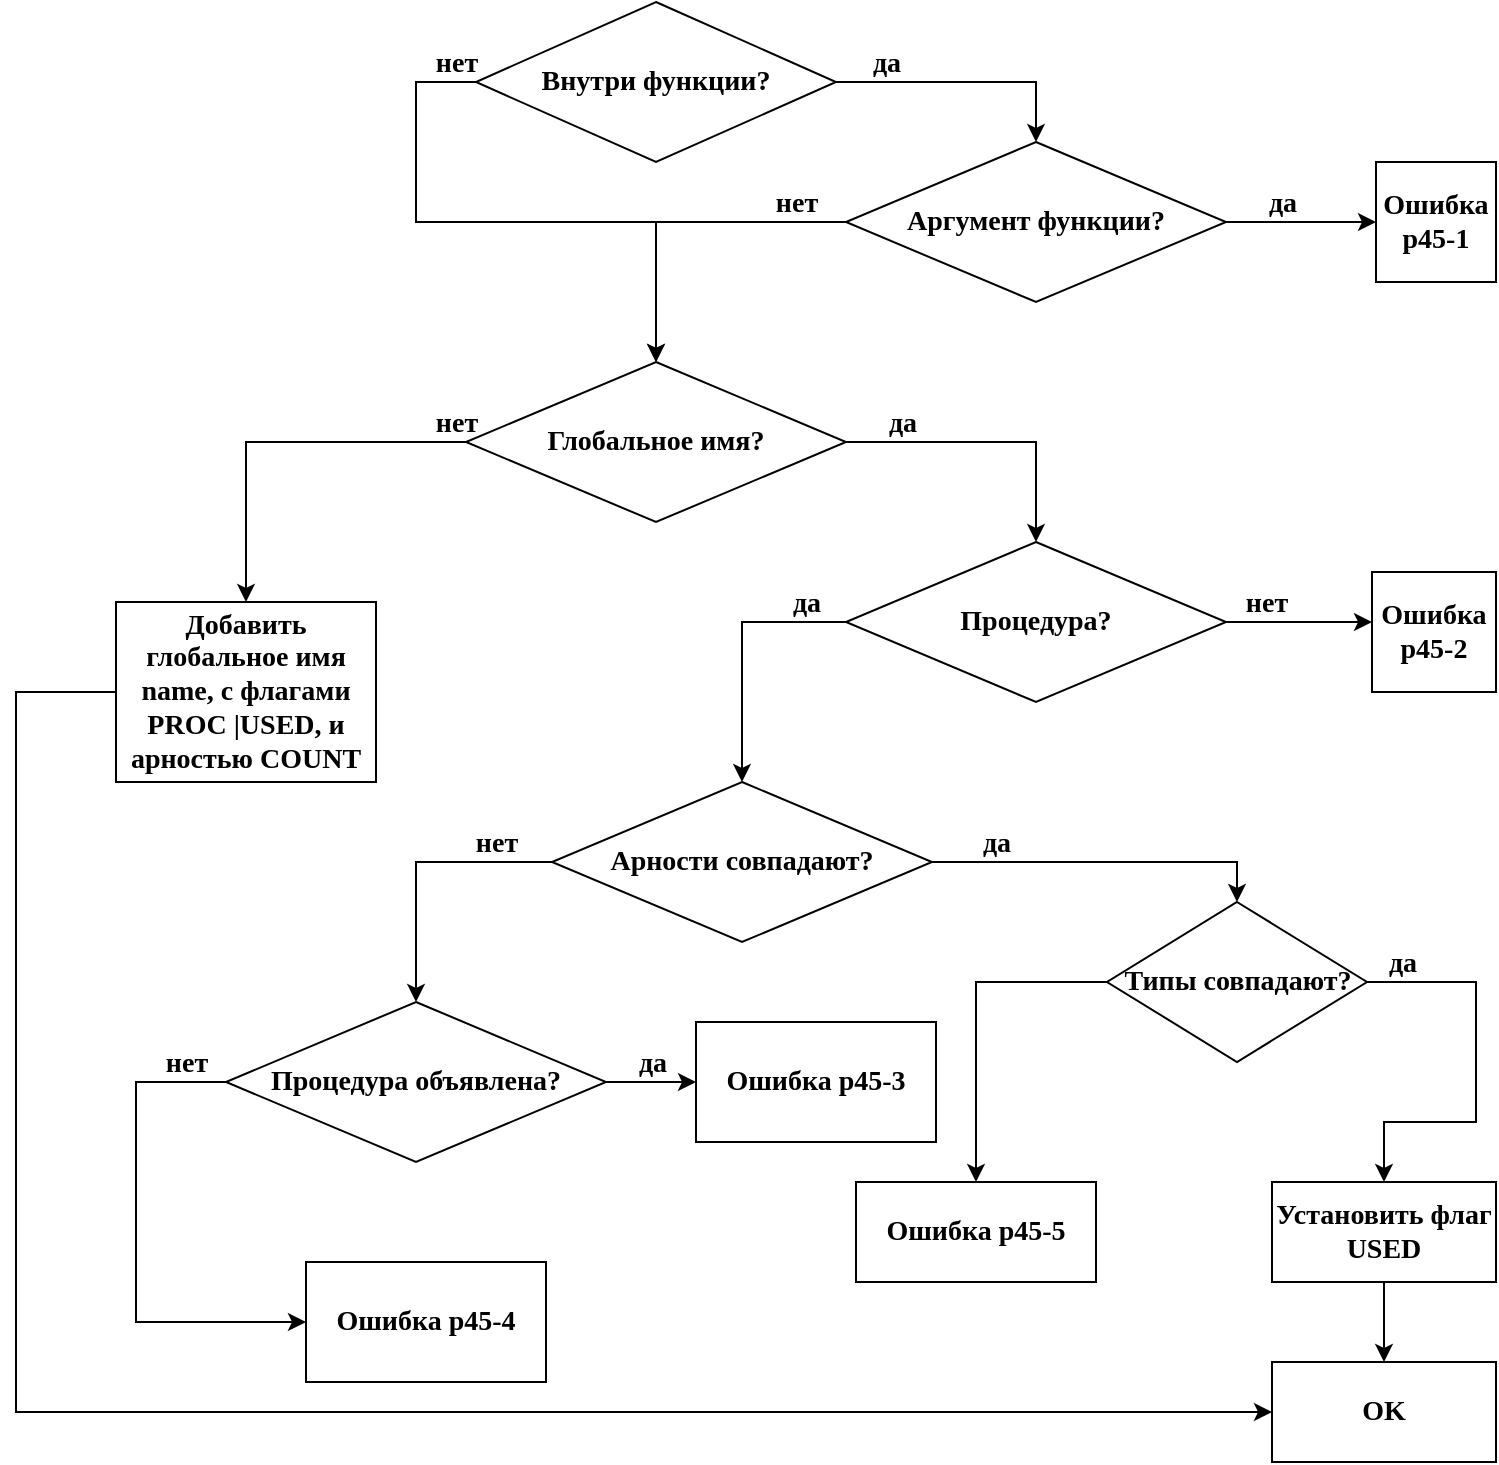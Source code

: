 <mxfile version="10.6.9" type="device"><diagram id="NNP1wuPMsDcuIXAYP004" name="Page-1"><mxGraphModel dx="1360" dy="762" grid="1" gridSize="10" guides="1" tooltips="1" connect="1" arrows="1" fold="1" page="1" pageScale="1" pageWidth="827" pageHeight="1169" math="0" shadow="0"><root><mxCell id="0"/><mxCell id="1" parent="0"/><mxCell id="y2ZI_nW9qVkKiNgpRveW-46" style="edgeStyle=orthogonalEdgeStyle;rounded=0;orthogonalLoop=1;jettySize=auto;html=1;exitX=1;exitY=0.5;exitDx=0;exitDy=0;entryX=0.5;entryY=0;entryDx=0;entryDy=0;fontFamily=Verdana;fontSize=14;align=center;fontStyle=1" edge="1" parent="1" source="y2ZI_nW9qVkKiNgpRveW-31" target="y2ZI_nW9qVkKiNgpRveW-42"><mxGeometry relative="1" as="geometry"/></mxCell><mxCell id="y2ZI_nW9qVkKiNgpRveW-56" style="edgeStyle=orthogonalEdgeStyle;rounded=0;orthogonalLoop=1;jettySize=auto;html=1;fontFamily=Verdana;fontSize=14;align=center;entryX=0.5;entryY=0;entryDx=0;entryDy=0;fontStyle=1" edge="1" parent="1" source="y2ZI_nW9qVkKiNgpRveW-31" target="y2ZI_nW9qVkKiNgpRveW-54"><mxGeometry relative="1" as="geometry"><mxPoint x="230" y="430" as="targetPoint"/><Array as="points"><mxPoint x="250" y="300"/><mxPoint x="250" y="370"/><mxPoint x="370" y="370"/></Array></mxGeometry></mxCell><mxCell id="y2ZI_nW9qVkKiNgpRveW-31" value="&lt;div style=&quot;text-align: center&quot;&gt;Внутри функции?&lt;/div&gt;" style="rhombus;whiteSpace=wrap;html=1;fillColor=none;gradientColor=none;fontFamily=Verdana;fontSize=14;align=center;fontStyle=1" vertex="1" parent="1"><mxGeometry x="280" y="260" width="180" height="80" as="geometry"/></mxCell><mxCell id="y2ZI_nW9qVkKiNgpRveW-41" value="" style="edgeStyle=orthogonalEdgeStyle;rounded=0;orthogonalLoop=1;jettySize=auto;html=1;fontFamily=Verdana;fontSize=14;entryX=0;entryY=0.5;entryDx=0;entryDy=0;align=center;fontStyle=1" edge="1" parent="1" source="y2ZI_nW9qVkKiNgpRveW-42" target="y2ZI_nW9qVkKiNgpRveW-79"><mxGeometry relative="1" as="geometry"><mxPoint x="710" y="370" as="targetPoint"/></mxGeometry></mxCell><mxCell id="y2ZI_nW9qVkKiNgpRveW-55" value="" style="edgeStyle=orthogonalEdgeStyle;rounded=0;orthogonalLoop=1;jettySize=auto;html=1;fontFamily=Verdana;fontSize=14;align=center;exitX=0;exitY=0.5;exitDx=0;exitDy=0;fontStyle=1" edge="1" parent="1" source="y2ZI_nW9qVkKiNgpRveW-42" target="y2ZI_nW9qVkKiNgpRveW-54"><mxGeometry relative="1" as="geometry"/></mxCell><mxCell id="y2ZI_nW9qVkKiNgpRveW-42" value="&lt;div style=&quot;text-align: center&quot;&gt;Аргумент функции?&lt;/div&gt;" style="rhombus;whiteSpace=wrap;html=1;fillColor=none;gradientColor=none;fontFamily=Verdana;fontSize=14;align=center;fontStyle=1" vertex="1" parent="1"><mxGeometry x="465" y="330" width="190" height="80" as="geometry"/></mxCell><mxCell id="y2ZI_nW9qVkKiNgpRveW-58" style="edgeStyle=orthogonalEdgeStyle;rounded=0;orthogonalLoop=1;jettySize=auto;html=1;exitX=0;exitY=0.5;exitDx=0;exitDy=0;fontFamily=Verdana;fontSize=14;align=center;fontStyle=1;entryX=0.5;entryY=0;entryDx=0;entryDy=0;" edge="1" parent="1" source="y2ZI_nW9qVkKiNgpRveW-54" target="y2ZI_nW9qVkKiNgpRveW-59"><mxGeometry relative="1" as="geometry"><mxPoint x="230" y="620" as="targetPoint"/><Array as="points"><mxPoint x="165" y="480"/></Array></mxGeometry></mxCell><mxCell id="y2ZI_nW9qVkKiNgpRveW-63" value="" style="edgeStyle=orthogonalEdgeStyle;rounded=0;orthogonalLoop=1;jettySize=auto;html=1;fontFamily=Verdana;fontSize=14;align=center;exitX=1;exitY=0.5;exitDx=0;exitDy=0;fontStyle=1" edge="1" parent="1" source="y2ZI_nW9qVkKiNgpRveW-54" target="y2ZI_nW9qVkKiNgpRveW-62"><mxGeometry relative="1" as="geometry"/></mxCell><mxCell id="y2ZI_nW9qVkKiNgpRveW-54" value="&lt;div style=&quot;text-align: center&quot;&gt;Глобальное имя?&lt;/div&gt;" style="rhombus;whiteSpace=wrap;html=1;fillColor=none;gradientColor=none;fontFamily=Verdana;fontSize=14;align=center;fontStyle=1" vertex="1" parent="1"><mxGeometry x="275" y="440" width="190" height="80" as="geometry"/></mxCell><mxCell id="y2ZI_nW9qVkKiNgpRveW-70" style="edgeStyle=orthogonalEdgeStyle;rounded=0;orthogonalLoop=1;jettySize=auto;html=1;exitX=1;exitY=0.5;exitDx=0;exitDy=0;fontFamily=Verdana;fontSize=14;align=center;fontStyle=1" edge="1" parent="1" source="y2ZI_nW9qVkKiNgpRveW-62" target="y2ZI_nW9qVkKiNgpRveW-71"><mxGeometry relative="1" as="geometry"><mxPoint x="720" y="570" as="targetPoint"/><Array as="points"><mxPoint x="760" y="570"/></Array></mxGeometry></mxCell><mxCell id="y2ZI_nW9qVkKiNgpRveW-83" value="" style="edgeStyle=orthogonalEdgeStyle;rounded=0;orthogonalLoop=1;jettySize=auto;html=1;fontFamily=Verdana;fontSize=14;align=center;exitX=0;exitY=0.5;exitDx=0;exitDy=0;fontStyle=1" edge="1" parent="1" source="y2ZI_nW9qVkKiNgpRveW-62" target="y2ZI_nW9qVkKiNgpRveW-82"><mxGeometry relative="1" as="geometry"/></mxCell><mxCell id="y2ZI_nW9qVkKiNgpRveW-62" value="&lt;div style=&quot;text-align: center&quot;&gt;Процедура?&lt;/div&gt;" style="rhombus;whiteSpace=wrap;html=1;fillColor=none;gradientColor=none;fontFamily=Verdana;fontSize=14;align=center;fontStyle=1" vertex="1" parent="1"><mxGeometry x="465" y="530" width="190" height="80" as="geometry"/></mxCell><mxCell id="y2ZI_nW9qVkKiNgpRveW-90" value="" style="edgeStyle=orthogonalEdgeStyle;rounded=0;orthogonalLoop=1;jettySize=auto;html=1;fontFamily=Verdana;fontSize=14;align=center;exitX=0;exitY=0.5;exitDx=0;exitDy=0;fontStyle=1" edge="1" parent="1" source="y2ZI_nW9qVkKiNgpRveW-82" target="y2ZI_nW9qVkKiNgpRveW-89"><mxGeometry relative="1" as="geometry"><Array as="points"><mxPoint x="250" y="690"/></Array></mxGeometry></mxCell><mxCell id="y2ZI_nW9qVkKiNgpRveW-108" style="edgeStyle=orthogonalEdgeStyle;rounded=0;orthogonalLoop=1;jettySize=auto;html=1;fontFamily=Verdana;fontSize=14;align=center;entryX=0.5;entryY=0;entryDx=0;entryDy=0;" edge="1" parent="1" source="y2ZI_nW9qVkKiNgpRveW-82" target="y2ZI_nW9qVkKiNgpRveW-109"><mxGeometry relative="1" as="geometry"><mxPoint x="700" y="690" as="targetPoint"/></mxGeometry></mxCell><mxCell id="y2ZI_nW9qVkKiNgpRveW-82" value="&lt;div style=&quot;text-align: center&quot;&gt;Арности совпадают?&lt;/div&gt;" style="rhombus;whiteSpace=wrap;html=1;fillColor=none;gradientColor=none;fontFamily=Verdana;fontSize=14;align=center;fontStyle=1" vertex="1" parent="1"><mxGeometry x="318" y="650" width="190" height="80" as="geometry"/></mxCell><mxCell id="y2ZI_nW9qVkKiNgpRveW-93" value="" style="edgeStyle=orthogonalEdgeStyle;rounded=0;orthogonalLoop=1;jettySize=auto;html=1;fontFamily=Verdana;fontSize=14;align=center;entryX=0;entryY=0.5;entryDx=0;entryDy=0;fontStyle=1" edge="1" parent="1" source="y2ZI_nW9qVkKiNgpRveW-89" target="y2ZI_nW9qVkKiNgpRveW-95"><mxGeometry relative="1" as="geometry"><mxPoint x="385" y="790" as="targetPoint"/></mxGeometry></mxCell><mxCell id="y2ZI_nW9qVkKiNgpRveW-89" value="&lt;div style=&quot;text-align: center&quot;&gt;Процедура объявлена?&lt;/div&gt;" style="rhombus;whiteSpace=wrap;html=1;fillColor=none;gradientColor=none;fontFamily=Verdana;fontSize=14;align=center;fontStyle=1" vertex="1" parent="1"><mxGeometry x="155" y="760" width="190" height="80" as="geometry"/></mxCell><mxCell id="y2ZI_nW9qVkKiNgpRveW-102" value="" style="edgeStyle=orthogonalEdgeStyle;rounded=0;orthogonalLoop=1;jettySize=auto;html=1;fontFamily=Verdana;fontSize=14;align=center;" edge="1" parent="1" source="y2ZI_nW9qVkKiNgpRveW-85" target="y2ZI_nW9qVkKiNgpRveW-101"><mxGeometry relative="1" as="geometry"/></mxCell><mxCell id="y2ZI_nW9qVkKiNgpRveW-85" value="&lt;div style=&quot;text-align: center&quot;&gt;Установить флаг USED&lt;/div&gt;" style="square;whiteSpace=wrap;html=1;fillColor=none;gradientColor=none;fontFamily=Verdana;fontSize=14;align=center;fontStyle=1" vertex="1" parent="1"><mxGeometry x="678" y="850" width="112" height="50" as="geometry"/></mxCell><mxCell id="y2ZI_nW9qVkKiNgpRveW-101" value="&lt;div style=&quot;text-align: center&quot;&gt;OK&lt;/div&gt;" style="square;whiteSpace=wrap;html=1;fillColor=none;gradientColor=none;fontFamily=Verdana;fontSize=14;align=center;fontStyle=1" vertex="1" parent="1"><mxGeometry x="678" y="940" width="112" height="50" as="geometry"/></mxCell><mxCell id="y2ZI_nW9qVkKiNgpRveW-44" value="да" style="text;html=1;resizable=0;points=[];autosize=1;align=center;verticalAlign=top;spacingTop=-4;fontSize=14;fontFamily=Verdana;fontStyle=1" vertex="1" parent="1"><mxGeometry x="667.5" y="350" width="30" height="20" as="geometry"/></mxCell><mxCell id="y2ZI_nW9qVkKiNgpRveW-45" value="нет" style="text;html=1;resizable=0;points=[];autosize=1;align=center;verticalAlign=top;spacingTop=-4;fontSize=14;fontFamily=Verdana;fontStyle=1" vertex="1" parent="1"><mxGeometry x="420" y="350" width="40" height="20" as="geometry"/></mxCell><mxCell id="y2ZI_nW9qVkKiNgpRveW-53" value="да" style="text;html=1;resizable=0;points=[];autosize=1;align=center;verticalAlign=top;spacingTop=-4;fontSize=14;fontFamily=Verdana;fontStyle=1" vertex="1" parent="1"><mxGeometry x="470" y="280" width="30" height="20" as="geometry"/></mxCell><mxCell id="y2ZI_nW9qVkKiNgpRveW-57" value="нет" style="text;html=1;resizable=0;points=[];autosize=1;align=center;verticalAlign=top;spacingTop=-4;fontSize=14;fontFamily=Verdana;fontStyle=1" vertex="1" parent="1"><mxGeometry x="250" y="280" width="40" height="20" as="geometry"/></mxCell><mxCell id="y2ZI_nW9qVkKiNgpRveW-100" style="edgeStyle=orthogonalEdgeStyle;rounded=0;orthogonalLoop=1;jettySize=auto;html=1;fontFamily=Verdana;fontSize=14;align=center;entryX=0;entryY=0.5;entryDx=0;entryDy=0;" edge="1" parent="1" source="y2ZI_nW9qVkKiNgpRveW-59" target="y2ZI_nW9qVkKiNgpRveW-101"><mxGeometry relative="1" as="geometry"><mxPoint x="550" y="970" as="targetPoint"/><Array as="points"><mxPoint x="50" y="605"/><mxPoint x="50" y="965"/></Array></mxGeometry></mxCell><mxCell id="y2ZI_nW9qVkKiNgpRveW-59" value="Добавить глобальное имя name, с флагами PROC |USED, и арностью COUNT" style="rounded=0;whiteSpace=wrap;html=1;fontFamily=Verdana;fontStyle=1;fontSize=14;" vertex="1" parent="1"><mxGeometry x="100" y="560" width="130" height="90" as="geometry"/></mxCell><mxCell id="y2ZI_nW9qVkKiNgpRveW-60" value="нет" style="text;html=1;resizable=0;points=[];autosize=1;align=center;verticalAlign=top;spacingTop=-4;fontSize=14;fontFamily=Verdana;fontStyle=1" vertex="1" parent="1"><mxGeometry x="250" y="460" width="40" height="20" as="geometry"/></mxCell><mxCell id="y2ZI_nW9qVkKiNgpRveW-67" value="да" style="text;html=1;resizable=0;points=[];autosize=1;align=center;verticalAlign=top;spacingTop=-4;fontSize=14;fontFamily=Verdana;fontStyle=1" vertex="1" parent="1"><mxGeometry x="430" y="550" width="30" height="20" as="geometry"/></mxCell><mxCell id="y2ZI_nW9qVkKiNgpRveW-71" value="Ошибка p45-2" style="square;rounded=0;whiteSpace=wrap;html=1;fontStyle=1;fontFamily=Verdana;fontSize=14;" vertex="1" parent="1"><mxGeometry x="728" y="545" width="62" height="60" as="geometry"/></mxCell><mxCell id="y2ZI_nW9qVkKiNgpRveW-72" value="нет" style="text;html=1;resizable=0;points=[];autosize=1;align=center;verticalAlign=top;spacingTop=-4;fontSize=14;fontFamily=Verdana;fontStyle=1" vertex="1" parent="1"><mxGeometry x="655" y="550" width="40" height="20" as="geometry"/></mxCell><mxCell id="y2ZI_nW9qVkKiNgpRveW-79" value="Ошибка p45-1&lt;br style=&quot;font-size: 14px&quot;&gt;" style="whiteSpace=wrap;html=1;aspect=fixed;fontFamily=Verdana;fontSize=14;fontStyle=1" vertex="1" parent="1"><mxGeometry x="730" y="340" width="60" height="60" as="geometry"/></mxCell><mxCell id="y2ZI_nW9qVkKiNgpRveW-88" value="да" style="text;html=1;resizable=0;points=[];autosize=1;align=center;verticalAlign=top;spacingTop=-4;fontSize=14;fontFamily=Verdana;fontStyle=1" vertex="1" parent="1"><mxGeometry x="525" y="670" width="30" height="20" as="geometry"/></mxCell><mxCell id="y2ZI_nW9qVkKiNgpRveW-91" value="нет" style="text;html=1;resizable=0;points=[];autosize=1;align=center;verticalAlign=top;spacingTop=-4;fontSize=14;fontFamily=Verdana;fontStyle=1" vertex="1" parent="1"><mxGeometry x="270" y="670" width="40" height="20" as="geometry"/></mxCell><mxCell id="y2ZI_nW9qVkKiNgpRveW-95" value="Ошибка p45-3" style="rounded=0;whiteSpace=wrap;html=1;fillColor=none;gradientColor=none;fontFamily=Verdana;fontSize=14;align=center;fontStyle=1" vertex="1" parent="1"><mxGeometry x="390" y="770" width="120" height="60" as="geometry"/></mxCell><mxCell id="y2ZI_nW9qVkKiNgpRveW-96" value="" style="edgeStyle=orthogonalEdgeStyle;rounded=0;orthogonalLoop=1;jettySize=auto;html=1;fontFamily=Verdana;fontSize=14;align=center;entryX=0;entryY=0.5;entryDx=0;entryDy=0;exitX=0;exitY=0.5;exitDx=0;exitDy=0;fontStyle=1" edge="1" parent="1" target="y2ZI_nW9qVkKiNgpRveW-97" source="y2ZI_nW9qVkKiNgpRveW-89"><mxGeometry relative="1" as="geometry"><mxPoint x="155" y="960" as="sourcePoint"/><mxPoint x="195" y="950" as="targetPoint"/><Array as="points"><mxPoint x="110" y="800"/><mxPoint x="110" y="920"/></Array></mxGeometry></mxCell><mxCell id="y2ZI_nW9qVkKiNgpRveW-97" value="Ошибка p45-4" style="rounded=0;whiteSpace=wrap;html=1;fillColor=none;gradientColor=none;fontFamily=Verdana;fontSize=14;align=center;fontStyle=1" vertex="1" parent="1"><mxGeometry x="195" y="890" width="120" height="60" as="geometry"/></mxCell><mxCell id="y2ZI_nW9qVkKiNgpRveW-98" value="да" style="text;html=1;resizable=0;points=[];autosize=1;align=center;verticalAlign=top;spacingTop=-4;fontSize=14;fontFamily=Verdana;fontStyle=1" vertex="1" parent="1"><mxGeometry x="352.5" y="780" width="30" height="20" as="geometry"/></mxCell><mxCell id="y2ZI_nW9qVkKiNgpRveW-99" value="нет" style="text;html=1;resizable=0;points=[];autosize=1;align=center;verticalAlign=top;spacingTop=-4;fontSize=14;fontFamily=Verdana;fontStyle=1" vertex="1" parent="1"><mxGeometry x="115" y="780" width="40" height="20" as="geometry"/></mxCell><mxCell id="y2ZI_nW9qVkKiNgpRveW-112" value="" style="edgeStyle=orthogonalEdgeStyle;rounded=0;orthogonalLoop=1;jettySize=auto;html=1;fontFamily=Verdana;fontSize=14;align=center;exitX=1;exitY=0.5;exitDx=0;exitDy=0;entryX=0.5;entryY=0;entryDx=0;entryDy=0;" edge="1" parent="1" source="y2ZI_nW9qVkKiNgpRveW-109" target="y2ZI_nW9qVkKiNgpRveW-85"><mxGeometry relative="1" as="geometry"><mxPoint x="805.5" y="750" as="targetPoint"/><Array as="points"><mxPoint x="780" y="750"/><mxPoint x="780" y="820"/><mxPoint x="734" y="820"/></Array></mxGeometry></mxCell><mxCell id="y2ZI_nW9qVkKiNgpRveW-115" value="" style="edgeStyle=orthogonalEdgeStyle;rounded=0;orthogonalLoop=1;jettySize=auto;html=1;fontFamily=Verdana;fontSize=14;align=center;exitX=0;exitY=0.5;exitDx=0;exitDy=0;" edge="1" parent="1" source="y2ZI_nW9qVkKiNgpRveW-109" target="y2ZI_nW9qVkKiNgpRveW-114"><mxGeometry relative="1" as="geometry"/></mxCell><mxCell id="y2ZI_nW9qVkKiNgpRveW-109" value="&lt;p&gt;&lt;font face=&quot;Verdana&quot; size=&quot;1&quot;&gt;&lt;b style=&quot;font-size: 14px&quot;&gt;Типы совпадают?&lt;/b&gt;&lt;/font&gt;&lt;/p&gt;" style="rhombus;whiteSpace=wrap;html=1;" vertex="1" parent="1"><mxGeometry x="595.5" y="710" width="130" height="80" as="geometry"/></mxCell><mxCell id="y2ZI_nW9qVkKiNgpRveW-114" value="&lt;p&gt;&lt;font face=&quot;Verdana&quot;&gt;&lt;span style=&quot;font-size: 14px&quot;&gt;&lt;b&gt;Ошибка p45-5&lt;/b&gt;&lt;/span&gt;&lt;/font&gt;&lt;/p&gt;" style="square;whiteSpace=wrap;html=1;" vertex="1" parent="1"><mxGeometry x="470" y="850" width="120" height="50" as="geometry"/></mxCell><mxCell id="y2ZI_nW9qVkKiNgpRveW-113" value="да" style="text;html=1;resizable=0;points=[];autosize=1;align=center;verticalAlign=top;spacingTop=-4;fontSize=14;fontFamily=Verdana;fontStyle=1" vertex="1" parent="1"><mxGeometry x="728" y="730" width="30" height="20" as="geometry"/></mxCell><mxCell id="y2ZI_nW9qVkKiNgpRveW-116" value="да" style="text;html=1;resizable=0;points=[];autosize=1;align=center;verticalAlign=top;spacingTop=-4;fontSize=14;fontFamily=Verdana;fontStyle=1" vertex="1" parent="1"><mxGeometry x="478" y="460" width="30" height="20" as="geometry"/></mxCell></root></mxGraphModel></diagram></mxfile>